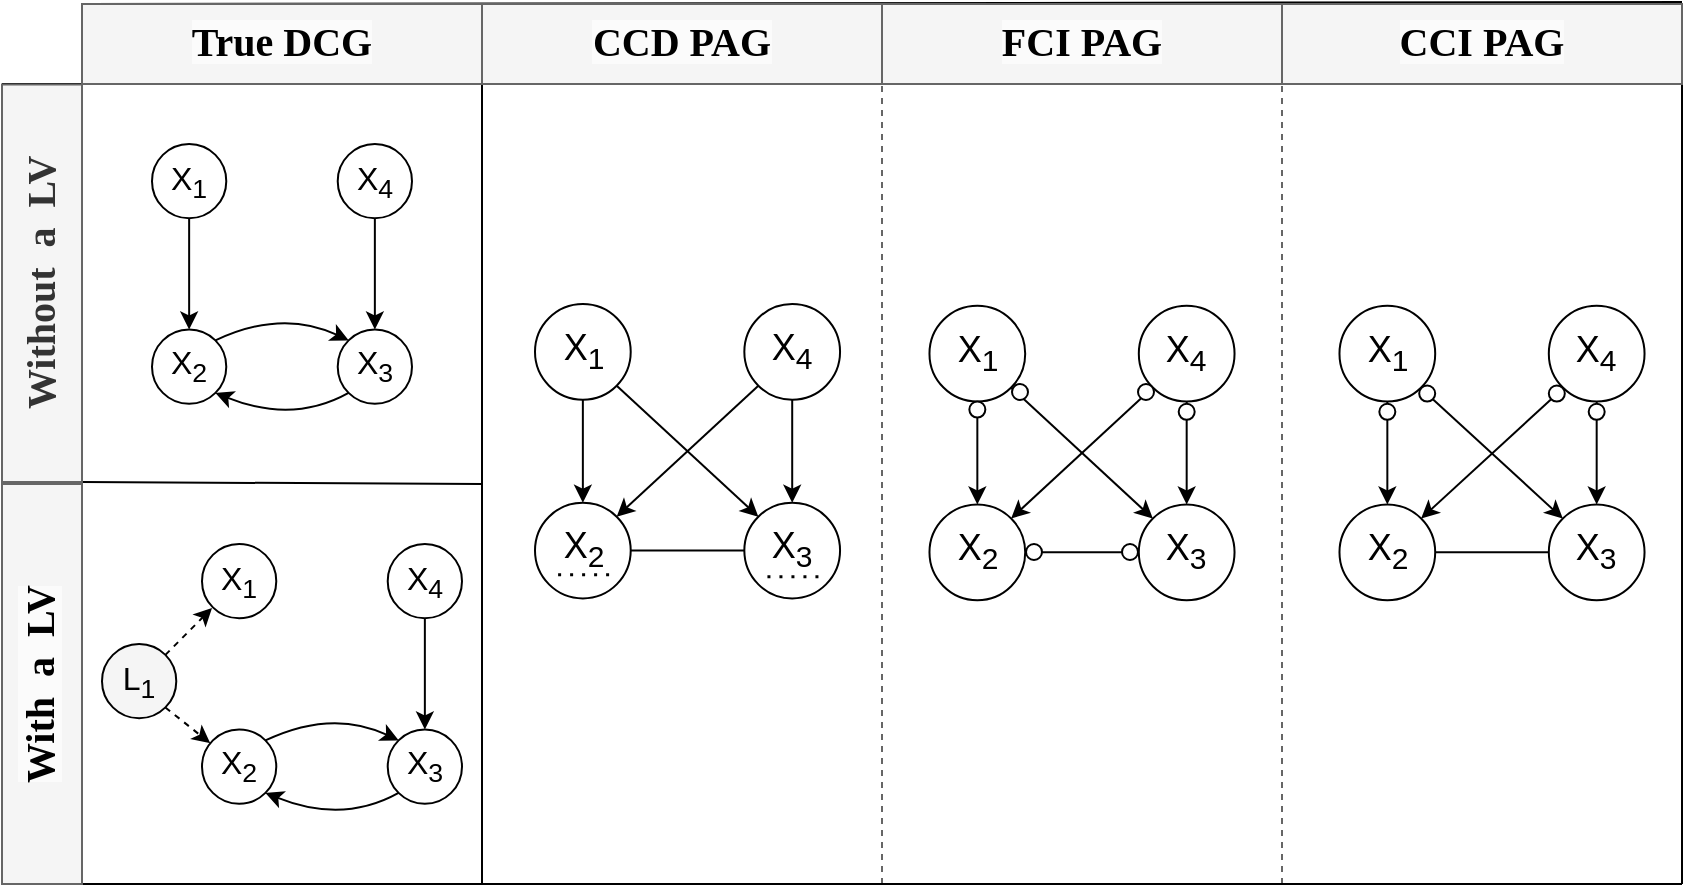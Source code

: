 <mxfile version="20.8.16" type="device"><diagram name="Page-1" id="Ngn3FmLotzv5n-5xn6AV"><mxGraphModel dx="1970" dy="610" grid="1" gridSize="10" guides="1" tooltips="1" connect="1" arrows="1" fold="1" page="1" pageScale="1" pageWidth="850" pageHeight="1100" math="0" shadow="0"><root><mxCell id="0"/><mxCell id="1" parent="0"/><mxCell id="hpTO8w79oZe0RCC16EcX-2" value="" style="endArrow=none;html=1;rounded=0;" edge="1" parent="1"><mxGeometry width="50" height="50" relative="1" as="geometry"><mxPoint x="200" y="640" as="sourcePoint"/><mxPoint x="200" y="200" as="targetPoint"/></mxGeometry></mxCell><mxCell id="hpTO8w79oZe0RCC16EcX-3" value="" style="endArrow=none;html=1;rounded=0;" edge="1" parent="1"><mxGeometry width="50" height="50" relative="1" as="geometry"><mxPoint x="-40" y="240" as="sourcePoint"/><mxPoint x="800" y="240" as="targetPoint"/></mxGeometry></mxCell><mxCell id="hpTO8w79oZe0RCC16EcX-4" value="" style="endArrow=none;html=1;rounded=0;exitX=1;exitY=0;exitDx=0;exitDy=0;" edge="1" parent="1" source="hpTO8w79oZe0RCC16EcX-17"><mxGeometry width="50" height="50" relative="1" as="geometry"><mxPoint x="-40" y="440" as="sourcePoint"/><mxPoint x="200" y="440" as="targetPoint"/></mxGeometry></mxCell><mxCell id="hpTO8w79oZe0RCC16EcX-5" value="" style="endArrow=none;html=1;rounded=0;" edge="1" parent="1"><mxGeometry width="50" height="50" relative="1" as="geometry"><mxPoint y="640" as="sourcePoint"/><mxPoint y="200" as="targetPoint"/></mxGeometry></mxCell><mxCell id="hpTO8w79oZe0RCC16EcX-6" value="" style="endArrow=none;html=1;rounded=0;fillColor=#f5f5f5;strokeColor=#666666;dashed=1;" edge="1" parent="1"><mxGeometry width="50" height="50" relative="1" as="geometry"><mxPoint x="400" y="640" as="sourcePoint"/><mxPoint x="400" y="200" as="targetPoint"/></mxGeometry></mxCell><mxCell id="hpTO8w79oZe0RCC16EcX-7" value="" style="endArrow=none;html=1;rounded=0;fillColor=#f5f5f5;strokeColor=#666666;dashed=1;" edge="1" parent="1"><mxGeometry width="50" height="50" relative="1" as="geometry"><mxPoint x="600" y="640" as="sourcePoint"/><mxPoint x="600" y="200" as="targetPoint"/></mxGeometry></mxCell><mxCell id="hpTO8w79oZe0RCC16EcX-8" value="" style="endArrow=none;html=1;rounded=0;" edge="1" parent="1"><mxGeometry width="50" height="50" relative="1" as="geometry"><mxPoint x="800" y="640" as="sourcePoint"/><mxPoint x="800" y="200" as="targetPoint"/></mxGeometry></mxCell><mxCell id="hpTO8w79oZe0RCC16EcX-9" value="" style="endArrow=none;html=1;rounded=0;" edge="1" parent="1"><mxGeometry width="50" height="50" relative="1" as="geometry"><mxPoint x="-40" y="640" as="sourcePoint"/><mxPoint x="800" y="640" as="targetPoint"/></mxGeometry></mxCell><mxCell id="hpTO8w79oZe0RCC16EcX-10" value="" style="endArrow=none;html=1;rounded=0;" edge="1" parent="1"><mxGeometry width="50" height="50" relative="1" as="geometry"><mxPoint y="200" as="sourcePoint"/><mxPoint x="800" y="199.05" as="targetPoint"/></mxGeometry></mxCell><mxCell id="hpTO8w79oZe0RCC16EcX-11" value="" style="endArrow=none;html=1;rounded=0;" edge="1" parent="1"><mxGeometry width="50" height="50" relative="1" as="geometry"><mxPoint x="-40" y="640" as="sourcePoint"/><mxPoint x="-40" y="240" as="targetPoint"/></mxGeometry></mxCell><mxCell id="hpTO8w79oZe0RCC16EcX-13" value="&lt;b style=&quot;border-color: var(--border-color); color: rgb(0, 0, 0); font-family: &amp;quot;Times New Roman&amp;quot;; font-size: 20px; font-style: normal; font-variant-ligatures: normal; font-variant-caps: normal; letter-spacing: normal; orphans: 2; text-indent: 0px; text-transform: none; widows: 2; word-spacing: 0px; -webkit-text-stroke-width: 0px; background-color: rgb(251, 251, 251); text-decoration-thickness: initial; text-decoration-style: initial; text-decoration-color: initial;&quot;&gt;CCD PAG&lt;/b&gt;" style="text;whiteSpace=wrap;html=1;fontSize=20;fontFamily=Times New Roman;align=center;fillColor=#f5f5f5;fontColor=#333333;strokeColor=#666666;" vertex="1" parent="1"><mxGeometry x="200" y="200" width="200" height="40" as="geometry"/></mxCell><mxCell id="hpTO8w79oZe0RCC16EcX-14" value="&lt;b style=&quot;border-color: var(--border-color); color: rgb(0, 0, 0); font-family: &amp;quot;Times New Roman&amp;quot;; font-size: 20px; font-style: normal; font-variant-ligatures: normal; font-variant-caps: normal; letter-spacing: normal; orphans: 2; text-indent: 0px; text-transform: none; widows: 2; word-spacing: 0px; -webkit-text-stroke-width: 0px; background-color: rgb(251, 251, 251); text-decoration-thickness: initial; text-decoration-style: initial; text-decoration-color: initial;&quot;&gt;FCI PAG&lt;/b&gt;" style="text;whiteSpace=wrap;html=1;fontSize=20;fontFamily=Times New Roman;align=center;fillColor=#f5f5f5;fontColor=#333333;strokeColor=#666666;" vertex="1" parent="1"><mxGeometry x="400" y="200" width="200" height="40" as="geometry"/></mxCell><mxCell id="hpTO8w79oZe0RCC16EcX-15" value="&lt;b style=&quot;border-color: var(--border-color); color: rgb(0, 0, 0); font-family: &amp;quot;Times New Roman&amp;quot;; font-size: 20px; font-style: normal; font-variant-ligatures: normal; font-variant-caps: normal; letter-spacing: normal; orphans: 2; text-indent: 0px; text-transform: none; widows: 2; word-spacing: 0px; -webkit-text-stroke-width: 0px; background-color: rgb(251, 251, 251); text-decoration-thickness: initial; text-decoration-style: initial; text-decoration-color: initial;&quot;&gt;CCI PAG&lt;/b&gt;" style="text;whiteSpace=wrap;html=1;fontSize=20;fontFamily=Times New Roman;align=center;fillColor=#f5f5f5;fontColor=#333333;strokeColor=#666666;" vertex="1" parent="1"><mxGeometry x="600" y="200" width="200" height="40" as="geometry"/></mxCell><mxCell id="hpTO8w79oZe0RCC16EcX-16" value="&lt;b style=&quot;border-color: var(--border-color); color: rgb(0, 0, 0); font-family: &amp;quot;Times New Roman&amp;quot;; font-size: 20px; font-style: normal; font-variant-ligatures: normal; font-variant-caps: normal; letter-spacing: normal; orphans: 2; text-indent: 0px; text-transform: none; widows: 2; word-spacing: 0px; -webkit-text-stroke-width: 0px; background-color: rgb(251, 251, 251); text-decoration-thickness: initial; text-decoration-style: initial; text-decoration-color: initial;&quot;&gt;True DCG&lt;/b&gt;" style="text;whiteSpace=wrap;html=1;fontSize=20;fontFamily=Times New Roman;fillColor=#f5f5f5;fontColor=#333333;strokeColor=#666666;align=center;" vertex="1" parent="1"><mxGeometry y="200" width="200" height="40" as="geometry"/></mxCell><mxCell id="hpTO8w79oZe0RCC16EcX-17" value="&lt;div style=&quot;&quot;&gt;&lt;span style=&quot;background-color: initial;&quot;&gt;&lt;b&gt;Without&amp;nbsp; a&amp;nbsp; LV&lt;/b&gt;&lt;/span&gt;&lt;/div&gt;" style="text;whiteSpace=wrap;html=1;fontSize=20;fontFamily=Times New Roman;flipH=1;flipV=1;direction=west;rotation=-90;fillColor=#f5f5f5;fontColor=#333333;strokeColor=#666666;align=center;" vertex="1" parent="1"><mxGeometry x="-119.37" y="319.63" width="198.75" height="40" as="geometry"/></mxCell><mxCell id="hpTO8w79oZe0RCC16EcX-18" value="&lt;b style=&quot;border-color: var(--border-color); color: rgb(0, 0, 0); font-family: &amp;quot;Times New Roman&amp;quot;; font-size: 20px; font-style: normal; font-variant-ligatures: normal; font-variant-caps: normal; letter-spacing: normal; orphans: 2; text-indent: 0px; text-transform: none; widows: 2; word-spacing: 0px; -webkit-text-stroke-width: 0px; background-color: rgb(251, 251, 251); text-decoration-thickness: initial; text-decoration-style: initial; text-decoration-color: initial;&quot;&gt;With&amp;nbsp; a&amp;nbsp; LV&lt;/b&gt;" style="text;whiteSpace=wrap;html=1;fontSize=20;fontFamily=Times New Roman;rotation=-90;fillColor=#f5f5f5;fontColor=#333333;strokeColor=#666666;align=center;" vertex="1" parent="1"><mxGeometry x="-120" y="520" width="200" height="40" as="geometry"/></mxCell><mxCell id="hpTO8w79oZe0RCC16EcX-19" value="" style="group" vertex="1" connectable="0" parent="1"><mxGeometry x="35" y="270" width="130" height="140" as="geometry"/></mxCell><mxCell id="hpTO8w79oZe0RCC16EcX-20" value="&lt;font style=&quot;font-size: 16px;&quot;&gt;X&lt;sub&gt;1&lt;/sub&gt;&lt;/font&gt;" style="ellipse;whiteSpace=wrap;html=1;aspect=fixed;" vertex="1" parent="hpTO8w79oZe0RCC16EcX-19"><mxGeometry width="37.143" height="37.143" as="geometry"/></mxCell><mxCell id="hpTO8w79oZe0RCC16EcX-21" value="&lt;font style=&quot;font-size: 16px;&quot;&gt;X&lt;sub&gt;2&lt;/sub&gt;&lt;/font&gt;" style="ellipse;whiteSpace=wrap;html=1;aspect=fixed;" vertex="1" parent="hpTO8w79oZe0RCC16EcX-19"><mxGeometry y="92.744" width="37.143" height="37.143" as="geometry"/></mxCell><mxCell id="hpTO8w79oZe0RCC16EcX-22" value="" style="endArrow=classic;html=1;rounded=0;entryX=0.5;entryY=0;entryDx=0;entryDy=0;exitX=0.5;exitY=1;exitDx=0;exitDy=0;" edge="1" parent="hpTO8w79oZe0RCC16EcX-19" source="hpTO8w79oZe0RCC16EcX-20" target="hpTO8w79oZe0RCC16EcX-21"><mxGeometry width="50" height="50" relative="1" as="geometry"><mxPoint x="74.286" y="41.22" as="sourcePoint"/><mxPoint x="120.714" y="-10.305" as="targetPoint"/></mxGeometry></mxCell><mxCell id="hpTO8w79oZe0RCC16EcX-23" value="&lt;font style=&quot;font-size: 16px;&quot;&gt;X&lt;sub&gt;4&lt;/sub&gt;&lt;/font&gt;" style="ellipse;whiteSpace=wrap;html=1;aspect=fixed;" vertex="1" parent="hpTO8w79oZe0RCC16EcX-19"><mxGeometry x="92.857" width="37.143" height="37.143" as="geometry"/></mxCell><mxCell id="hpTO8w79oZe0RCC16EcX-24" value="&lt;font style=&quot;font-size: 16px;&quot;&gt;X&lt;sub&gt;3&lt;/sub&gt;&lt;/font&gt;" style="ellipse;whiteSpace=wrap;html=1;aspect=fixed;" vertex="1" parent="hpTO8w79oZe0RCC16EcX-19"><mxGeometry x="92.857" y="92.744" width="37.143" height="37.143" as="geometry"/></mxCell><mxCell id="hpTO8w79oZe0RCC16EcX-25" value="" style="endArrow=classic;html=1;rounded=0;entryX=0.5;entryY=0;entryDx=0;entryDy=0;exitX=0.5;exitY=1;exitDx=0;exitDy=0;" edge="1" parent="hpTO8w79oZe0RCC16EcX-19" source="hpTO8w79oZe0RCC16EcX-23" target="hpTO8w79oZe0RCC16EcX-24"><mxGeometry width="50" height="50" relative="1" as="geometry"><mxPoint x="167.143" y="41.22" as="sourcePoint"/><mxPoint x="213.571" y="-10.305" as="targetPoint"/></mxGeometry></mxCell><mxCell id="hpTO8w79oZe0RCC16EcX-26" value="" style="endArrow=classic;html=1;exitX=1;exitY=0;exitDx=0;exitDy=0;entryX=0;entryY=0;entryDx=0;entryDy=0;curved=1;" edge="1" parent="hpTO8w79oZe0RCC16EcX-19" source="hpTO8w79oZe0RCC16EcX-21" target="hpTO8w79oZe0RCC16EcX-24"><mxGeometry width="50" height="50" relative="1" as="geometry"><mxPoint x="120.714" y="164.878" as="sourcePoint"/><mxPoint x="167.143" y="113.354" as="targetPoint"/><Array as="points"><mxPoint x="65" y="82.439"/></Array></mxGeometry></mxCell><mxCell id="hpTO8w79oZe0RCC16EcX-27" value="" style="endArrow=classic;html=1;exitX=0;exitY=1;exitDx=0;exitDy=0;curved=1;entryX=1;entryY=1;entryDx=0;entryDy=0;" edge="1" parent="hpTO8w79oZe0RCC16EcX-19" source="hpTO8w79oZe0RCC16EcX-24" target="hpTO8w79oZe0RCC16EcX-21"><mxGeometry width="50" height="50" relative="1" as="geometry"><mxPoint x="103.738" y="123.659" as="sourcePoint"/><mxPoint x="37.143" y="123.659" as="targetPoint"/><Array as="points"><mxPoint x="70.441" y="140"/></Array></mxGeometry></mxCell><mxCell id="hpTO8w79oZe0RCC16EcX-49" value="" style="group" vertex="1" connectable="0" parent="1"><mxGeometry x="10" y="470" width="180" height="140" as="geometry"/></mxCell><mxCell id="hpTO8w79oZe0RCC16EcX-37" value="" style="group" vertex="1" connectable="0" parent="hpTO8w79oZe0RCC16EcX-49"><mxGeometry x="50" width="130" height="140" as="geometry"/></mxCell><mxCell id="hpTO8w79oZe0RCC16EcX-38" value="&lt;font style=&quot;font-size: 16px;&quot;&gt;X&lt;sub&gt;1&lt;/sub&gt;&lt;/font&gt;" style="ellipse;whiteSpace=wrap;html=1;aspect=fixed;" vertex="1" parent="hpTO8w79oZe0RCC16EcX-37"><mxGeometry width="37.143" height="37.143" as="geometry"/></mxCell><mxCell id="hpTO8w79oZe0RCC16EcX-39" value="&lt;font style=&quot;font-size: 16px;&quot;&gt;X&lt;sub&gt;2&lt;/sub&gt;&lt;/font&gt;" style="ellipse;whiteSpace=wrap;html=1;aspect=fixed;" vertex="1" parent="hpTO8w79oZe0RCC16EcX-37"><mxGeometry y="92.744" width="37.143" height="37.143" as="geometry"/></mxCell><mxCell id="hpTO8w79oZe0RCC16EcX-41" value="&lt;font style=&quot;font-size: 16px;&quot;&gt;X&lt;sub&gt;4&lt;/sub&gt;&lt;/font&gt;" style="ellipse;whiteSpace=wrap;html=1;aspect=fixed;" vertex="1" parent="hpTO8w79oZe0RCC16EcX-37"><mxGeometry x="92.857" width="37.143" height="37.143" as="geometry"/></mxCell><mxCell id="hpTO8w79oZe0RCC16EcX-42" value="&lt;font style=&quot;font-size: 16px;&quot;&gt;X&lt;sub&gt;3&lt;/sub&gt;&lt;/font&gt;" style="ellipse;whiteSpace=wrap;html=1;aspect=fixed;" vertex="1" parent="hpTO8w79oZe0RCC16EcX-37"><mxGeometry x="92.857" y="92.744" width="37.143" height="37.143" as="geometry"/></mxCell><mxCell id="hpTO8w79oZe0RCC16EcX-43" value="" style="endArrow=classic;html=1;rounded=0;entryX=0.5;entryY=0;entryDx=0;entryDy=0;exitX=0.5;exitY=1;exitDx=0;exitDy=0;" edge="1" parent="hpTO8w79oZe0RCC16EcX-37" source="hpTO8w79oZe0RCC16EcX-41" target="hpTO8w79oZe0RCC16EcX-42"><mxGeometry width="50" height="50" relative="1" as="geometry"><mxPoint x="167.143" y="41.22" as="sourcePoint"/><mxPoint x="213.571" y="-10.305" as="targetPoint"/></mxGeometry></mxCell><mxCell id="hpTO8w79oZe0RCC16EcX-44" value="" style="endArrow=classic;html=1;exitX=1;exitY=0;exitDx=0;exitDy=0;entryX=0;entryY=0;entryDx=0;entryDy=0;curved=1;" edge="1" parent="hpTO8w79oZe0RCC16EcX-37" source="hpTO8w79oZe0RCC16EcX-39" target="hpTO8w79oZe0RCC16EcX-42"><mxGeometry width="50" height="50" relative="1" as="geometry"><mxPoint x="120.714" y="164.878" as="sourcePoint"/><mxPoint x="167.143" y="113.354" as="targetPoint"/><Array as="points"><mxPoint x="65" y="82.439"/></Array></mxGeometry></mxCell><mxCell id="hpTO8w79oZe0RCC16EcX-45" value="" style="endArrow=classic;html=1;exitX=0;exitY=1;exitDx=0;exitDy=0;curved=1;entryX=1;entryY=1;entryDx=0;entryDy=0;" edge="1" parent="hpTO8w79oZe0RCC16EcX-37" source="hpTO8w79oZe0RCC16EcX-42" target="hpTO8w79oZe0RCC16EcX-39"><mxGeometry width="50" height="50" relative="1" as="geometry"><mxPoint x="103.738" y="123.659" as="sourcePoint"/><mxPoint x="37.143" y="123.659" as="targetPoint"/><Array as="points"><mxPoint x="70.441" y="140"/></Array></mxGeometry></mxCell><mxCell id="hpTO8w79oZe0RCC16EcX-46" value="&lt;font color=&quot;#000000&quot; style=&quot;font-size: 16px;&quot;&gt;L&lt;sub&gt;1&lt;/sub&gt;&lt;/font&gt;" style="ellipse;whiteSpace=wrap;html=1;aspect=fixed;fillColor=#f5f5f5;fontColor=#333333;strokeColor=#000000;" vertex="1" parent="hpTO8w79oZe0RCC16EcX-49"><mxGeometry y="50" width="37.143" height="37.143" as="geometry"/></mxCell><mxCell id="hpTO8w79oZe0RCC16EcX-47" value="" style="endArrow=classic;html=1;rounded=0;fontFamily=Times New Roman;fontSize=20;exitX=1;exitY=0;exitDx=0;exitDy=0;dashed=1;" edge="1" parent="hpTO8w79oZe0RCC16EcX-49" source="hpTO8w79oZe0RCC16EcX-46"><mxGeometry width="50" height="50" relative="1" as="geometry"><mxPoint x="130" y="-70" as="sourcePoint"/><mxPoint x="55" y="32" as="targetPoint"/></mxGeometry></mxCell><mxCell id="hpTO8w79oZe0RCC16EcX-48" value="" style="endArrow=classic;html=1;rounded=0;fontFamily=Times New Roman;fontSize=20;exitX=1;exitY=1;exitDx=0;exitDy=0;dashed=1;" edge="1" parent="hpTO8w79oZe0RCC16EcX-49" source="hpTO8w79oZe0RCC16EcX-46" target="hpTO8w79oZe0RCC16EcX-39"><mxGeometry width="50" height="50" relative="1" as="geometry"><mxPoint x="41.703" y="65.439" as="sourcePoint"/><mxPoint x="65" y="42" as="targetPoint"/></mxGeometry></mxCell><mxCell id="hpTO8w79oZe0RCC16EcX-50" value="" style="group" vertex="1" connectable="0" parent="1"><mxGeometry x="226.5" y="350" width="157" height="149" as="geometry"/></mxCell><mxCell id="hpTO8w79oZe0RCC16EcX-51" value="&lt;font style=&quot;font-size: 18px;&quot;&gt;X&lt;sub&gt;1&lt;/sub&gt;&lt;/font&gt;" style="ellipse;whiteSpace=wrap;html=1;aspect=fixed;strokeWidth=1;" vertex="1" parent="hpTO8w79oZe0RCC16EcX-50"><mxGeometry width="47.861" height="47.861" as="geometry"/></mxCell><mxCell id="hpTO8w79oZe0RCC16EcX-52" value="&lt;font style=&quot;font-size: 18px;&quot;&gt;&lt;font style=&quot;font-size: 18px;&quot;&gt;X&lt;/font&gt;&lt;font style=&quot;font-size: 18px;&quot;&gt;&lt;sub style=&quot;&quot;&gt;2&lt;/sub&gt;&lt;/font&gt;&lt;/font&gt;" style="ellipse;whiteSpace=wrap;html=1;aspect=fixed;strokeWidth=1;" vertex="1" parent="hpTO8w79oZe0RCC16EcX-50"><mxGeometry y="99.333" width="47.861" height="47.861" as="geometry"/></mxCell><mxCell id="hpTO8w79oZe0RCC16EcX-53" value="&lt;font style=&quot;font-size: 18px;&quot;&gt;X&lt;sub&gt;3&lt;/sub&gt;&lt;/font&gt;" style="ellipse;whiteSpace=wrap;html=1;aspect=fixed;strokeWidth=1;" vertex="1" parent="hpTO8w79oZe0RCC16EcX-50"><mxGeometry x="104.667" y="99.333" width="47.861" height="47.861" as="geometry"/></mxCell><mxCell id="hpTO8w79oZe0RCC16EcX-54" value="&lt;font style=&quot;font-size: 18px;&quot;&gt;X&lt;sub&gt;4&lt;/sub&gt;&lt;/font&gt;" style="ellipse;whiteSpace=wrap;html=1;aspect=fixed;strokeWidth=1;" vertex="1" parent="hpTO8w79oZe0RCC16EcX-50"><mxGeometry x="104.667" width="47.861" height="47.861" as="geometry"/></mxCell><mxCell id="hpTO8w79oZe0RCC16EcX-55" value="" style="endArrow=classic;html=1;rounded=0;fontSize=25;exitX=0.5;exitY=1;exitDx=0;exitDy=0;entryX=0.5;entryY=0;entryDx=0;entryDy=0;strokeWidth=1;" edge="1" parent="hpTO8w79oZe0RCC16EcX-50" source="hpTO8w79oZe0RCC16EcX-51" target="hpTO8w79oZe0RCC16EcX-52"><mxGeometry width="50" height="50" relative="1" as="geometry"><mxPoint x="-223.071" y="-126.65" as="sourcePoint"/><mxPoint x="-190.363" y="-157.692" as="targetPoint"/></mxGeometry></mxCell><mxCell id="hpTO8w79oZe0RCC16EcX-56" value="" style="endArrow=classic;html=1;rounded=0;fontSize=25;exitX=0.5;exitY=1;exitDx=0;exitDy=0;entryX=0.5;entryY=0;entryDx=0;entryDy=0;strokeWidth=1;" edge="1" parent="hpTO8w79oZe0RCC16EcX-50" source="hpTO8w79oZe0RCC16EcX-54" target="hpTO8w79oZe0RCC16EcX-53"><mxGeometry width="50" height="50" relative="1" as="geometry"><mxPoint x="-223.071" y="-126.65" as="sourcePoint"/><mxPoint x="-190.363" y="-157.692" as="targetPoint"/></mxGeometry></mxCell><mxCell id="hpTO8w79oZe0RCC16EcX-57" value="" style="endArrow=none;html=1;strokeWidth=1;fontSize=25;curved=1;exitX=1;exitY=0.5;exitDx=0;exitDy=0;entryX=0;entryY=0.5;entryDx=0;entryDy=0;" edge="1" parent="hpTO8w79oZe0RCC16EcX-50" source="hpTO8w79oZe0RCC16EcX-52" target="hpTO8w79oZe0RCC16EcX-53"><mxGeometry width="50" height="50" relative="1" as="geometry"><mxPoint x="-537.071" y="-151.483" as="sourcePoint"/><mxPoint x="-504.362" y="-182.525" as="targetPoint"/></mxGeometry></mxCell><mxCell id="hpTO8w79oZe0RCC16EcX-58" value="" style="endArrow=classic;html=1;strokeWidth=1;fontSize=25;curved=1;entryX=0;entryY=0;entryDx=0;entryDy=0;exitX=1;exitY=1;exitDx=0;exitDy=0;" edge="1" parent="hpTO8w79oZe0RCC16EcX-50" source="hpTO8w79oZe0RCC16EcX-51" target="hpTO8w79oZe0RCC16EcX-53"><mxGeometry width="50" height="50" relative="1" as="geometry"><mxPoint x="-537.071" y="-151.483" as="sourcePoint"/><mxPoint x="-504.362" y="-182.525" as="targetPoint"/></mxGeometry></mxCell><mxCell id="hpTO8w79oZe0RCC16EcX-59" value="" style="endArrow=classic;html=1;strokeWidth=1;fontSize=25;curved=1;exitX=0;exitY=1;exitDx=0;exitDy=0;entryX=1;entryY=0;entryDx=0;entryDy=0;" edge="1" parent="hpTO8w79oZe0RCC16EcX-50" source="hpTO8w79oZe0RCC16EcX-54" target="hpTO8w79oZe0RCC16EcX-52"><mxGeometry width="50" height="50" relative="1" as="geometry"><mxPoint x="-537.071" y="-151.483" as="sourcePoint"/><mxPoint x="-504.362" y="-182.525" as="targetPoint"/></mxGeometry></mxCell><mxCell id="hpTO8w79oZe0RCC16EcX-60" value="" style="endArrow=none;dashed=1;html=1;dashPattern=1 3;strokeWidth=1.5;rounded=0;" edge="1" parent="hpTO8w79oZe0RCC16EcX-50"><mxGeometry width="50" height="50" relative="1" as="geometry"><mxPoint x="11.305" y="135.1" as="sourcePoint"/><mxPoint x="37.472" y="135.1" as="targetPoint"/></mxGeometry></mxCell><mxCell id="hpTO8w79oZe0RCC16EcX-61" value="" style="endArrow=none;dashed=1;html=1;dashPattern=1 3;strokeWidth=1.5;rounded=0;" edge="1" parent="hpTO8w79oZe0RCC16EcX-50"><mxGeometry width="50" height="50" relative="1" as="geometry"><mxPoint x="115.972" y="136.1" as="sourcePoint"/><mxPoint x="142.138" y="136.1" as="targetPoint"/></mxGeometry></mxCell><mxCell id="hpTO8w79oZe0RCC16EcX-62" value="&lt;font style=&quot;font-size: 18px;&quot;&gt;X&lt;sub&gt;1&lt;/sub&gt;&lt;/font&gt;" style="ellipse;whiteSpace=wrap;html=1;aspect=fixed;strokeWidth=1;" vertex="1" parent="1"><mxGeometry x="423.74" y="350.9" width="47.861" height="47.861" as="geometry"/></mxCell><mxCell id="hpTO8w79oZe0RCC16EcX-63" value="&lt;font style=&quot;font-size: 18px;&quot;&gt;&lt;font style=&quot;font-size: 18px;&quot;&gt;X&lt;/font&gt;&lt;font style=&quot;font-size: 18px;&quot;&gt;&lt;sub style=&quot;&quot;&gt;2&lt;/sub&gt;&lt;/font&gt;&lt;/font&gt;" style="ellipse;whiteSpace=wrap;html=1;aspect=fixed;strokeWidth=1;" vertex="1" parent="1"><mxGeometry x="423.74" y="450.233" width="47.861" height="47.861" as="geometry"/></mxCell><mxCell id="hpTO8w79oZe0RCC16EcX-64" value="&lt;font style=&quot;font-size: 18px;&quot;&gt;X&lt;sub&gt;3&lt;/sub&gt;&lt;/font&gt;" style="ellipse;whiteSpace=wrap;html=1;aspect=fixed;strokeWidth=1;" vertex="1" parent="1"><mxGeometry x="528.407" y="450.233" width="47.861" height="47.861" as="geometry"/></mxCell><mxCell id="hpTO8w79oZe0RCC16EcX-65" value="&lt;font style=&quot;font-size: 18px;&quot;&gt;X&lt;sub&gt;4&lt;/sub&gt;&lt;/font&gt;" style="ellipse;whiteSpace=wrap;html=1;aspect=fixed;strokeWidth=1;" vertex="1" parent="1"><mxGeometry x="528.407" y="350.9" width="47.861" height="47.861" as="geometry"/></mxCell><mxCell id="hpTO8w79oZe0RCC16EcX-66" value="" style="endArrow=classic;html=1;rounded=0;fontSize=25;exitX=0.5;exitY=1;exitDx=0;exitDy=0;entryX=0.5;entryY=0;entryDx=0;entryDy=0;strokeWidth=1;startArrow=none;" edge="1" parent="1" source="hpTO8w79oZe0RCC16EcX-90" target="hpTO8w79oZe0RCC16EcX-63"><mxGeometry width="50" height="50" relative="1" as="geometry"><mxPoint x="-25.831" y="-125.75" as="sourcePoint"/><mxPoint x="6.877" y="-156.792" as="targetPoint"/></mxGeometry></mxCell><mxCell id="hpTO8w79oZe0RCC16EcX-67" value="" style="endArrow=classic;html=1;rounded=0;fontSize=25;exitX=0.5;exitY=1;exitDx=0;exitDy=0;entryX=0.5;entryY=0;entryDx=0;entryDy=0;strokeWidth=1;startArrow=none;" edge="1" parent="1" source="hpTO8w79oZe0RCC16EcX-88" target="hpTO8w79oZe0RCC16EcX-64"><mxGeometry width="50" height="50" relative="1" as="geometry"><mxPoint x="-25.831" y="-125.75" as="sourcePoint"/><mxPoint x="6.877" y="-156.792" as="targetPoint"/></mxGeometry></mxCell><mxCell id="hpTO8w79oZe0RCC16EcX-68" value="" style="endArrow=none;html=1;strokeWidth=1;fontSize=25;curved=1;exitX=1;exitY=0.5;exitDx=0;exitDy=0;entryX=0;entryY=0.5;entryDx=0;entryDy=0;" edge="1" parent="1" source="hpTO8w79oZe0RCC16EcX-63" target="hpTO8w79oZe0RCC16EcX-64"><mxGeometry width="50" height="50" relative="1" as="geometry"><mxPoint x="-339.831" y="-150.583" as="sourcePoint"/><mxPoint x="-307.122" y="-181.625" as="targetPoint"/></mxGeometry></mxCell><mxCell id="hpTO8w79oZe0RCC16EcX-69" value="" style="endArrow=classic;html=1;strokeWidth=1;fontSize=25;curved=1;entryX=0;entryY=0;entryDx=0;entryDy=0;exitX=1;exitY=1;exitDx=0;exitDy=0;" edge="1" parent="1" source="hpTO8w79oZe0RCC16EcX-62" target="hpTO8w79oZe0RCC16EcX-64"><mxGeometry width="50" height="50" relative="1" as="geometry"><mxPoint x="-339.831" y="-150.583" as="sourcePoint"/><mxPoint x="-307.122" y="-181.625" as="targetPoint"/></mxGeometry></mxCell><mxCell id="hpTO8w79oZe0RCC16EcX-70" value="" style="endArrow=classic;html=1;strokeWidth=1;fontSize=25;curved=1;exitX=0;exitY=1;exitDx=0;exitDy=0;entryX=1;entryY=0;entryDx=0;entryDy=0;" edge="1" parent="1" source="hpTO8w79oZe0RCC16EcX-65" target="hpTO8w79oZe0RCC16EcX-63"><mxGeometry width="50" height="50" relative="1" as="geometry"><mxPoint x="-339.831" y="-150.583" as="sourcePoint"/><mxPoint x="-307.122" y="-181.625" as="targetPoint"/></mxGeometry></mxCell><mxCell id="hpTO8w79oZe0RCC16EcX-73" value="&lt;font style=&quot;font-size: 18px;&quot;&gt;X&lt;sub&gt;1&lt;/sub&gt;&lt;/font&gt;" style="ellipse;whiteSpace=wrap;html=1;aspect=fixed;strokeWidth=1;" vertex="1" parent="1"><mxGeometry x="628.74" y="350.9" width="47.861" height="47.861" as="geometry"/></mxCell><mxCell id="hpTO8w79oZe0RCC16EcX-74" value="&lt;font style=&quot;font-size: 18px;&quot;&gt;&lt;font style=&quot;font-size: 18px;&quot;&gt;X&lt;/font&gt;&lt;font style=&quot;font-size: 18px;&quot;&gt;&lt;sub style=&quot;&quot;&gt;2&lt;/sub&gt;&lt;/font&gt;&lt;/font&gt;" style="ellipse;whiteSpace=wrap;html=1;aspect=fixed;strokeWidth=1;" vertex="1" parent="1"><mxGeometry x="628.74" y="450.233" width="47.861" height="47.861" as="geometry"/></mxCell><mxCell id="hpTO8w79oZe0RCC16EcX-75" value="&lt;font style=&quot;font-size: 18px;&quot;&gt;X&lt;sub&gt;3&lt;/sub&gt;&lt;/font&gt;" style="ellipse;whiteSpace=wrap;html=1;aspect=fixed;strokeWidth=1;" vertex="1" parent="1"><mxGeometry x="733.407" y="450.233" width="47.861" height="47.861" as="geometry"/></mxCell><mxCell id="hpTO8w79oZe0RCC16EcX-76" value="&lt;font style=&quot;font-size: 18px;&quot;&gt;X&lt;sub&gt;4&lt;/sub&gt;&lt;/font&gt;" style="ellipse;whiteSpace=wrap;html=1;aspect=fixed;strokeWidth=1;" vertex="1" parent="1"><mxGeometry x="733.407" y="350.9" width="47.861" height="47.861" as="geometry"/></mxCell><mxCell id="hpTO8w79oZe0RCC16EcX-77" value="" style="endArrow=classic;html=1;rounded=0;fontSize=25;exitX=0.5;exitY=1;exitDx=0;exitDy=0;entryX=0.5;entryY=0;entryDx=0;entryDy=0;strokeWidth=1;" edge="1" parent="1" source="hpTO8w79oZe0RCC16EcX-73" target="hpTO8w79oZe0RCC16EcX-74"><mxGeometry width="50" height="50" relative="1" as="geometry"><mxPoint x="179.169" y="-125.75" as="sourcePoint"/><mxPoint x="211.877" y="-156.792" as="targetPoint"/></mxGeometry></mxCell><mxCell id="hpTO8w79oZe0RCC16EcX-78" value="" style="endArrow=classic;html=1;rounded=0;fontSize=25;exitX=0.5;exitY=1;exitDx=0;exitDy=0;entryX=0.5;entryY=0;entryDx=0;entryDy=0;strokeWidth=1;startArrow=none;" edge="1" parent="1" source="hpTO8w79oZe0RCC16EcX-93" target="hpTO8w79oZe0RCC16EcX-75"><mxGeometry width="50" height="50" relative="1" as="geometry"><mxPoint x="179.169" y="-125.75" as="sourcePoint"/><mxPoint x="211.877" y="-156.792" as="targetPoint"/></mxGeometry></mxCell><mxCell id="hpTO8w79oZe0RCC16EcX-79" value="" style="endArrow=none;html=1;strokeWidth=1;fontSize=25;curved=1;exitX=1;exitY=0.5;exitDx=0;exitDy=0;entryX=0;entryY=0.5;entryDx=0;entryDy=0;" edge="1" parent="1" source="hpTO8w79oZe0RCC16EcX-74" target="hpTO8w79oZe0RCC16EcX-75"><mxGeometry width="50" height="50" relative="1" as="geometry"><mxPoint x="-134.831" y="-150.583" as="sourcePoint"/><mxPoint x="-102.122" y="-181.625" as="targetPoint"/></mxGeometry></mxCell><mxCell id="hpTO8w79oZe0RCC16EcX-80" value="" style="endArrow=classic;html=1;strokeWidth=1;fontSize=25;curved=1;entryX=0;entryY=0;entryDx=0;entryDy=0;exitX=1;exitY=1;exitDx=0;exitDy=0;startArrow=none;" edge="1" parent="1" source="hpTO8w79oZe0RCC16EcX-97" target="hpTO8w79oZe0RCC16EcX-75"><mxGeometry width="50" height="50" relative="1" as="geometry"><mxPoint x="-134.831" y="-150.583" as="sourcePoint"/><mxPoint x="-102.122" y="-181.625" as="targetPoint"/></mxGeometry></mxCell><mxCell id="hpTO8w79oZe0RCC16EcX-81" value="" style="endArrow=classic;html=1;strokeWidth=1;fontSize=25;curved=1;exitX=0;exitY=1;exitDx=0;exitDy=0;entryX=1;entryY=0;entryDx=0;entryDy=0;startArrow=none;" edge="1" parent="1" source="hpTO8w79oZe0RCC16EcX-95" target="hpTO8w79oZe0RCC16EcX-74"><mxGeometry width="50" height="50" relative="1" as="geometry"><mxPoint x="-134.831" y="-150.583" as="sourcePoint"/><mxPoint x="-102.122" y="-181.625" as="targetPoint"/></mxGeometry></mxCell><mxCell id="hpTO8w79oZe0RCC16EcX-84" value="" style="ellipse;whiteSpace=wrap;html=1;aspect=fixed;strokeColor=#000000;strokeWidth=1;fontFamily=Times New Roman;fontSize=18;fontColor=#000000;" vertex="1" parent="1"><mxGeometry x="472" y="470" width="8" height="8" as="geometry"/></mxCell><mxCell id="hpTO8w79oZe0RCC16EcX-85" value="" style="ellipse;whiteSpace=wrap;html=1;aspect=fixed;strokeColor=#000000;strokeWidth=1;fontFamily=Times New Roman;fontSize=18;fontColor=#000000;" vertex="1" parent="1"><mxGeometry x="520" y="470" width="8" height="8" as="geometry"/></mxCell><mxCell id="hpTO8w79oZe0RCC16EcX-86" value="" style="ellipse;whiteSpace=wrap;html=1;aspect=fixed;strokeColor=#000000;strokeWidth=1;fontFamily=Times New Roman;fontSize=18;fontColor=#000000;" vertex="1" parent="1"><mxGeometry x="465" y="390" width="8" height="8" as="geometry"/></mxCell><mxCell id="hpTO8w79oZe0RCC16EcX-87" value="" style="ellipse;whiteSpace=wrap;html=1;aspect=fixed;strokeColor=#000000;strokeWidth=1;fontFamily=Times New Roman;fontSize=18;fontColor=#000000;" vertex="1" parent="1"><mxGeometry x="528" y="390" width="8" height="8" as="geometry"/></mxCell><mxCell id="hpTO8w79oZe0RCC16EcX-89" value="" style="endArrow=none;html=1;rounded=0;fontSize=25;exitX=0.5;exitY=1;exitDx=0;exitDy=0;entryX=0.5;entryY=0;entryDx=0;entryDy=0;strokeWidth=1;" edge="1" parent="1" source="hpTO8w79oZe0RCC16EcX-65" target="hpTO8w79oZe0RCC16EcX-88"><mxGeometry width="50" height="50" relative="1" as="geometry"><mxPoint x="552.337" y="398.761" as="sourcePoint"/><mxPoint x="552.337" y="450.233" as="targetPoint"/></mxGeometry></mxCell><mxCell id="hpTO8w79oZe0RCC16EcX-88" value="" style="ellipse;whiteSpace=wrap;html=1;aspect=fixed;strokeColor=#000000;strokeWidth=1;fontFamily=Times New Roman;fontSize=18;fontColor=#000000;" vertex="1" parent="1"><mxGeometry x="548.34" y="399.89" width="8" height="8" as="geometry"/></mxCell><mxCell id="hpTO8w79oZe0RCC16EcX-91" value="" style="endArrow=none;html=1;rounded=0;fontSize=25;exitX=0.5;exitY=1;exitDx=0;exitDy=0;entryX=0.5;entryY=0;entryDx=0;entryDy=0;strokeWidth=1;" edge="1" parent="1" source="hpTO8w79oZe0RCC16EcX-62" target="hpTO8w79oZe0RCC16EcX-90"><mxGeometry width="50" height="50" relative="1" as="geometry"><mxPoint x="447.67" y="398.761" as="sourcePoint"/><mxPoint x="447.67" y="450.233" as="targetPoint"/></mxGeometry></mxCell><mxCell id="hpTO8w79oZe0RCC16EcX-90" value="" style="ellipse;whiteSpace=wrap;html=1;aspect=fixed;strokeColor=#000000;strokeWidth=1;fontFamily=Times New Roman;fontSize=18;fontColor=#000000;" vertex="1" parent="1"><mxGeometry x="443.67" y="398.76" width="8" height="8" as="geometry"/></mxCell><mxCell id="hpTO8w79oZe0RCC16EcX-92" value="" style="ellipse;whiteSpace=wrap;html=1;aspect=fixed;strokeColor=#000000;strokeWidth=1;fontFamily=Times New Roman;fontSize=18;fontColor=#000000;" vertex="1" parent="1"><mxGeometry x="648.67" y="399.89" width="8" height="8" as="geometry"/></mxCell><mxCell id="hpTO8w79oZe0RCC16EcX-94" value="" style="endArrow=none;html=1;rounded=0;fontSize=25;exitX=0.5;exitY=1;exitDx=0;exitDy=0;entryX=0.5;entryY=0;entryDx=0;entryDy=0;strokeWidth=1;" edge="1" parent="1" source="hpTO8w79oZe0RCC16EcX-76" target="hpTO8w79oZe0RCC16EcX-93"><mxGeometry width="50" height="50" relative="1" as="geometry"><mxPoint x="757.337" y="398.761" as="sourcePoint"/><mxPoint x="757.337" y="450.233" as="targetPoint"/></mxGeometry></mxCell><mxCell id="hpTO8w79oZe0RCC16EcX-93" value="" style="ellipse;whiteSpace=wrap;html=1;aspect=fixed;strokeColor=#000000;strokeWidth=1;fontFamily=Times New Roman;fontSize=18;fontColor=#000000;" vertex="1" parent="1"><mxGeometry x="753.34" y="399.89" width="8" height="8" as="geometry"/></mxCell><mxCell id="hpTO8w79oZe0RCC16EcX-96" value="" style="endArrow=none;html=1;strokeWidth=1;fontSize=25;curved=1;exitX=0;exitY=1;exitDx=0;exitDy=0;entryX=1;entryY=0;entryDx=0;entryDy=0;" edge="1" parent="1" source="hpTO8w79oZe0RCC16EcX-76" target="hpTO8w79oZe0RCC16EcX-95"><mxGeometry width="50" height="50" relative="1" as="geometry"><mxPoint x="740.416" y="391.752" as="sourcePoint"/><mxPoint x="669.592" y="457.242" as="targetPoint"/></mxGeometry></mxCell><mxCell id="hpTO8w79oZe0RCC16EcX-95" value="" style="ellipse;whiteSpace=wrap;html=1;aspect=fixed;strokeColor=#000000;strokeWidth=1;fontFamily=Times New Roman;fontSize=18;fontColor=#000000;" vertex="1" parent="1"><mxGeometry x="733.41" y="390.76" width="8" height="8" as="geometry"/></mxCell><mxCell id="hpTO8w79oZe0RCC16EcX-98" value="" style="endArrow=none;html=1;strokeWidth=1;fontSize=25;curved=1;entryX=0;entryY=0;entryDx=0;entryDy=0;exitX=1;exitY=1;exitDx=0;exitDy=0;" edge="1" parent="1" source="hpTO8w79oZe0RCC16EcX-73" target="hpTO8w79oZe0RCC16EcX-97"><mxGeometry width="50" height="50" relative="1" as="geometry"><mxPoint x="669.592" y="391.752" as="sourcePoint"/><mxPoint x="740.416" y="457.242" as="targetPoint"/></mxGeometry></mxCell><mxCell id="hpTO8w79oZe0RCC16EcX-97" value="" style="ellipse;whiteSpace=wrap;html=1;aspect=fixed;strokeColor=#000000;strokeWidth=1;fontFamily=Times New Roman;fontSize=18;fontColor=#000000;" vertex="1" parent="1"><mxGeometry x="668.6" y="390.76" width="8" height="8" as="geometry"/></mxCell></root></mxGraphModel></diagram></mxfile>